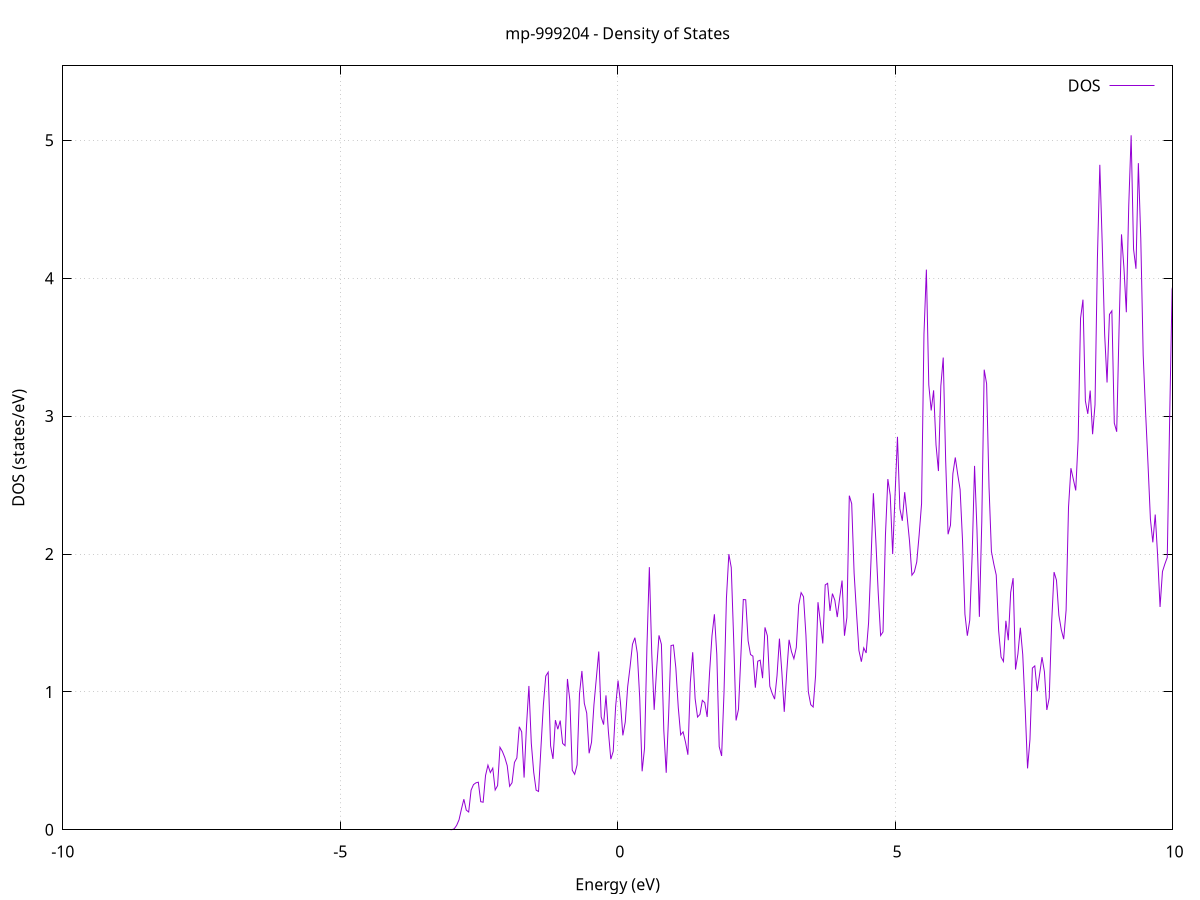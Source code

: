 set title 'mp-999204 - Density of States'
set xlabel 'Energy (eV)'
set ylabel 'DOS (states/eV)'
set grid
set xrange [-10:10]
set yrange [0:5.540]
set xzeroaxis lt -1
set terminal png size 800,600
set output 'mp-999204_dos_gnuplot.png'
plot '-' using 1:2 with lines title 'DOS'
-46.274800 0.000000
-46.231400 0.000000
-46.188000 0.000000
-46.144600 0.000000
-46.101200 0.000000
-46.057700 0.000000
-46.014300 0.000000
-45.970900 0.000000
-45.927500 0.000000
-45.884100 0.000000
-45.840700 0.000000
-45.797200 0.000000
-45.753800 0.000000
-45.710400 0.000000
-45.667000 0.000000
-45.623600 0.000000
-45.580200 0.000000
-45.536700 0.000000
-45.493300 0.000000
-45.449900 0.000000
-45.406500 0.000000
-45.363100 0.000000
-45.319700 0.000000
-45.276300 0.000000
-45.232800 0.000000
-45.189400 0.000000
-45.146000 0.000000
-45.102600 0.000000
-45.059200 0.000000
-45.015800 0.000000
-44.972300 0.000000
-44.928900 0.000000
-44.885500 0.000000
-44.842100 0.000000
-44.798700 0.000000
-44.755300 0.000000
-44.711800 0.000000
-44.668400 0.000000
-44.625000 0.000000
-44.581600 0.000000
-44.538200 0.000000
-44.494800 0.000000
-44.451300 0.000000
-44.407900 0.000000
-44.364500 0.000000
-44.321100 0.000000
-44.277700 0.000000
-44.234300 0.000000
-44.190800 0.000000
-44.147400 0.000000
-44.104000 0.000000
-44.060600 0.000000
-44.017200 0.000000
-43.973800 0.000000
-43.930300 0.000000
-43.886900 0.000000
-43.843500 0.000000
-43.800100 0.000000
-43.756700 0.000000
-43.713300 0.000000
-43.669800 0.000000
-43.626400 0.000000
-43.583000 0.000000
-43.539600 0.000000
-43.496200 0.000000
-43.452800 0.000000
-43.409300 0.000000
-43.365900 0.000000
-43.322500 0.000000
-43.279100 0.000000
-43.235700 0.000000
-43.192300 0.000000
-43.148800 0.000000
-43.105400 0.000000
-43.062000 0.000000
-43.018600 0.000000
-42.975200 0.000000
-42.931800 0.000000
-42.888400 0.000000
-42.844900 0.000000
-42.801500 0.000000
-42.758100 0.000000
-42.714700 0.000000
-42.671300 0.000000
-42.627900 0.000000
-42.584400 0.000000
-42.541000 0.000000
-42.497600 0.000000
-42.454200 0.006900
-42.410800 0.384000
-42.367400 5.280700
-42.323900 18.613800
-42.280500 17.289000
-42.237100 4.223700
-42.193700 0.263400
-42.150300 0.004000
-42.106900 0.000000
-42.063400 0.000000
-42.020000 0.000000
-41.976600 0.000000
-41.933200 0.000000
-41.889800 0.000000
-41.846400 0.000000
-41.802900 0.000000
-41.759500 0.000000
-41.716100 0.000000
-41.672700 0.000000
-41.629300 0.000000
-41.585900 0.000000
-41.542400 0.000000
-41.499000 0.000000
-41.455600 0.000000
-41.412200 0.000000
-41.368800 0.000000
-41.325400 0.000000
-41.281900 0.000000
-41.238500 0.000000
-41.195100 0.000000
-41.151700 0.000000
-41.108300 0.000000
-41.064900 0.000000
-41.021400 0.000000
-40.978000 0.000000
-40.934600 0.000000
-40.891200 0.000000
-40.847800 0.000000
-40.804400 0.000000
-40.760900 0.000000
-40.717500 0.000000
-40.674100 0.000000
-40.630700 0.000000
-40.587300 0.000000
-40.543900 0.000000
-40.500500 0.000000
-40.457000 0.000000
-40.413600 0.000000
-40.370200 0.000000
-40.326800 0.000000
-40.283400 0.000000
-40.240000 0.000000
-40.196500 0.000000
-40.153100 0.000000
-40.109700 0.000000
-40.066300 0.000000
-40.022900 0.000000
-39.979500 0.000000
-39.936000 0.000000
-39.892600 0.000000
-39.849200 0.000000
-39.805800 0.000000
-39.762400 0.000000
-39.719000 0.000000
-39.675500 0.000000
-39.632100 0.000000
-39.588700 0.000000
-39.545300 0.000000
-39.501900 0.000000
-39.458500 0.000000
-39.415000 0.000000
-39.371600 0.000000
-39.328200 0.000000
-39.284800 0.000000
-39.241400 0.000000
-39.198000 0.000000
-39.154500 0.000000
-39.111100 0.000000
-39.067700 0.000000
-39.024300 0.000000
-38.980900 0.000000
-38.937500 0.000000
-38.894000 0.000000
-38.850600 0.000000
-38.807200 0.000000
-38.763800 0.000000
-38.720400 0.000000
-38.677000 0.000000
-38.633500 0.000000
-38.590100 0.000000
-38.546700 0.000000
-38.503300 0.000000
-38.459900 0.000000
-38.416500 0.000000
-38.373000 0.000000
-38.329600 0.000000
-38.286200 0.000000
-38.242800 0.000000
-38.199400 0.000000
-38.156000 0.000000
-38.112600 0.000000
-38.069100 0.000000
-38.025700 0.000000
-37.982300 0.000000
-37.938900 0.000000
-37.895500 0.000000
-37.852100 0.000000
-37.808600 0.000000
-37.765200 0.000000
-37.721800 0.000000
-37.678400 0.000000
-37.635000 0.000000
-37.591600 0.000000
-37.548100 0.000000
-37.504700 0.000000
-37.461300 0.000000
-37.417900 0.000000
-37.374500 0.000000
-37.331100 0.000000
-37.287600 0.000000
-37.244200 0.000000
-37.200800 0.000000
-37.157400 0.000000
-37.114000 0.000000
-37.070600 0.000000
-37.027100 0.000000
-36.983700 0.000000
-36.940300 0.000000
-36.896900 0.000000
-36.853500 0.000000
-36.810100 0.000000
-36.766600 0.000000
-36.723200 0.000000
-36.679800 0.000000
-36.636400 0.000000
-36.593000 0.000000
-36.549600 0.000000
-36.506100 0.000000
-36.462700 0.000000
-36.419300 0.000000
-36.375900 0.000000
-36.332500 0.000000
-36.289100 0.000000
-36.245600 0.000000
-36.202200 0.000000
-36.158800 0.000000
-36.115400 0.000000
-36.072000 0.000000
-36.028600 0.000000
-35.985100 0.000000
-35.941700 0.000000
-35.898300 0.000000
-35.854900 0.000000
-35.811500 0.000000
-35.768100 0.000000
-35.724700 0.000000
-35.681200 0.000000
-35.637800 0.000000
-35.594400 0.000000
-35.551000 0.000000
-35.507600 0.000000
-35.464200 0.000000
-35.420700 0.000000
-35.377300 0.000000
-35.333900 0.000000
-35.290500 0.000000
-35.247100 0.000000
-35.203700 0.000000
-35.160200 0.000000
-35.116800 0.000000
-35.073400 0.000000
-35.030000 0.000000
-34.986600 0.000000
-34.943200 0.000000
-34.899700 0.000000
-34.856300 0.000000
-34.812900 0.000000
-34.769500 0.000000
-34.726100 0.000000
-34.682700 0.000000
-34.639200 0.000000
-34.595800 0.000000
-34.552400 0.000000
-34.509000 0.000000
-34.465600 0.000000
-34.422200 0.000000
-34.378700 0.000000
-34.335300 0.000000
-34.291900 0.000000
-34.248500 0.000000
-34.205100 0.000000
-34.161700 0.000000
-34.118200 0.000000
-34.074800 0.000000
-34.031400 0.000000
-33.988000 0.000000
-33.944600 0.000000
-33.901200 0.000000
-33.857700 0.000000
-33.814300 0.000000
-33.770900 0.000000
-33.727500 0.000000
-33.684100 0.000000
-33.640700 0.000000
-33.597200 0.000000
-33.553800 0.000000
-33.510400 0.000000
-33.467000 0.000000
-33.423600 0.000000
-33.380200 0.000000
-33.336800 0.000000
-33.293300 0.000000
-33.249900 0.000000
-33.206500 0.000000
-33.163100 0.000000
-33.119700 0.000000
-33.076300 0.000000
-33.032800 0.000000
-32.989400 0.000000
-32.946000 0.000000
-32.902600 0.000000
-32.859200 0.000000
-32.815800 0.000000
-32.772300 0.000000
-32.728900 0.000000
-32.685500 0.000000
-32.642100 0.000000
-32.598700 0.000000
-32.555300 0.000000
-32.511800 0.000000
-32.468400 0.000000
-32.425000 0.000000
-32.381600 0.000000
-32.338200 0.000000
-32.294800 0.000000
-32.251300 0.000000
-32.207900 0.000000
-32.164500 0.000000
-32.121100 0.000000
-32.077700 0.000000
-32.034300 0.000000
-31.990800 0.000000
-31.947400 0.000000
-31.904000 0.000000
-31.860600 0.000000
-31.817200 0.000000
-31.773800 0.000000
-31.730300 0.000000
-31.686900 0.000000
-31.643500 0.000000
-31.600100 0.000000
-31.556700 0.000000
-31.513300 0.000000
-31.469800 0.000000
-31.426400 0.000000
-31.383000 0.000000
-31.339600 0.000000
-31.296200 0.000000
-31.252800 0.000000
-31.209400 0.000000
-31.165900 0.000000
-31.122500 0.000000
-31.079100 0.000000
-31.035700 0.000000
-30.992300 0.000000
-30.948900 0.000000
-30.905400 0.000000
-30.862000 0.000000
-30.818600 0.000000
-30.775200 0.000000
-30.731800 0.000000
-30.688400 0.000000
-30.644900 0.000000
-30.601500 0.000000
-30.558100 0.000000
-30.514700 0.000000
-30.471300 0.000000
-30.427900 0.000000
-30.384400 0.000000
-30.341000 0.000000
-30.297600 0.000000
-30.254200 0.000000
-30.210800 0.000000
-30.167400 0.000000
-30.123900 0.000000
-30.080500 0.000000
-30.037100 0.000000
-29.993700 0.000000
-29.950300 0.000000
-29.906900 0.000000
-29.863400 0.000000
-29.820000 0.000000
-29.776600 0.000000
-29.733200 0.000000
-29.689800 0.000000
-29.646400 0.000000
-29.602900 0.000000
-29.559500 0.000000
-29.516100 0.000000
-29.472700 0.000000
-29.429300 0.000000
-29.385900 0.000000
-29.342400 0.000000
-29.299000 0.000000
-29.255600 0.000000
-29.212200 0.000000
-29.168800 0.000000
-29.125400 0.000000
-29.081900 0.000000
-29.038500 0.000000
-28.995100 0.000000
-28.951700 0.000000
-28.908300 0.000000
-28.864900 0.000000
-28.821500 0.000000
-28.778000 0.000000
-28.734600 0.000000
-28.691200 0.000000
-28.647800 0.000000
-28.604400 0.000000
-28.561000 0.000000
-28.517500 0.000000
-28.474100 0.000000
-28.430700 0.000000
-28.387300 0.000000
-28.343900 0.000000
-28.300500 0.000000
-28.257000 0.000000
-28.213600 0.000000
-28.170200 0.000000
-28.126800 0.000000
-28.083400 0.000000
-28.040000 0.000000
-27.996500 0.000000
-27.953100 0.000000
-27.909700 0.000000
-27.866300 0.000000
-27.822900 0.000000
-27.779500 0.000000
-27.736000 0.000000
-27.692600 0.000000
-27.649200 0.000000
-27.605800 0.000000
-27.562400 0.000000
-27.519000 0.000000
-27.475500 0.000000
-27.432100 0.000000
-27.388700 0.000000
-27.345300 0.000000
-27.301900 0.000000
-27.258500 0.000000
-27.215000 0.000000
-27.171600 0.000000
-27.128200 0.000000
-27.084800 0.000000
-27.041400 0.000000
-26.998000 0.000000
-26.954500 0.000000
-26.911100 0.000000
-26.867700 0.000000
-26.824300 0.000000
-26.780900 0.000000
-26.737500 0.000000
-26.694000 0.000000
-26.650600 0.000000
-26.607200 0.000000
-26.563800 0.000000
-26.520400 0.000000
-26.477000 0.000000
-26.433600 0.000000
-26.390100 0.000000
-26.346700 0.000000
-26.303300 0.000000
-26.259900 0.000000
-26.216500 0.000000
-26.173100 0.000000
-26.129600 0.000000
-26.086200 0.000000
-26.042800 0.000000
-25.999400 0.000000
-25.956000 0.000000
-25.912600 0.000000
-25.869100 0.000000
-25.825700 0.000000
-25.782300 0.000000
-25.738900 0.000000
-25.695500 0.000000
-25.652100 0.000000
-25.608600 0.000000
-25.565200 0.000000
-25.521800 0.000000
-25.478400 0.000000
-25.435000 0.000000
-25.391600 0.000000
-25.348100 0.000000
-25.304700 0.000000
-25.261300 0.000000
-25.217900 0.000000
-25.174500 0.000000
-25.131100 0.000000
-25.087600 0.000000
-25.044200 0.000000
-25.000800 0.000000
-24.957400 0.000000
-24.914000 0.000000
-24.870600 0.000000
-24.827100 0.000000
-24.783700 0.000000
-24.740300 0.000000
-24.696900 0.000000
-24.653500 0.000000
-24.610100 0.000000
-24.566600 0.000000
-24.523200 0.000000
-24.479800 0.000000
-24.436400 0.000000
-24.393000 0.000000
-24.349600 0.000000
-24.306100 0.000000
-24.262700 0.000000
-24.219300 0.000000
-24.175900 0.000000
-24.132500 0.000000
-24.089100 0.000000
-24.045700 0.000000
-24.002200 0.000000
-23.958800 0.000000
-23.915400 0.000000
-23.872000 0.000000
-23.828600 0.000000
-23.785200 0.000000
-23.741700 0.000000
-23.698300 0.000000
-23.654900 0.000000
-23.611500 0.000000
-23.568100 0.000000
-23.524700 0.000000
-23.481200 0.000000
-23.437800 0.000000
-23.394400 0.000000
-23.351000 0.000000
-23.307600 0.000000
-23.264200 0.000000
-23.220700 0.000000
-23.177300 0.000000
-23.133900 0.000000
-23.090500 0.000000
-23.047100 0.000000
-23.003700 0.000000
-22.960200 0.000000
-22.916800 0.000000
-22.873400 0.000000
-22.830000 0.000000
-22.786600 0.000000
-22.743200 0.000000
-22.699700 0.000000
-22.656300 0.000000
-22.612900 0.000000
-22.569500 0.000000
-22.526100 0.000000
-22.482700 0.000000
-22.439200 0.000000
-22.395800 0.000000
-22.352400 0.000000
-22.309000 0.000000
-22.265600 0.000000
-22.222200 0.000000
-22.178700 0.000000
-22.135300 0.000000
-22.091900 0.000000
-22.048500 0.000000
-22.005100 0.000000
-21.961700 0.000000
-21.918200 0.000000
-21.874800 0.000000
-21.831400 0.000000
-21.788000 0.000000
-21.744600 0.000000
-21.701200 0.000000
-21.657800 0.000000
-21.614300 0.000000
-21.570900 0.000000
-21.527500 0.000000
-21.484100 0.000000
-21.440700 0.000000
-21.397300 0.000000
-21.353800 0.000000
-21.310400 0.000000
-21.267000 0.000000
-21.223600 0.005700
-21.180200 0.419100
-21.136800 7.974300
-21.093300 41.043900
-21.049900 59.966000
-21.006500 25.529500
-20.963100 3.148600
-20.919700 0.108700
-20.876300 0.001000
-20.832800 0.000000
-20.789400 0.000000
-20.746000 0.000000
-20.702600 0.000000
-20.659200 0.000000
-20.615800 0.000000
-20.572300 0.000000
-20.528900 0.000000
-20.485500 0.000000
-20.442100 0.000000
-20.398700 0.000000
-20.355300 0.000000
-20.311800 0.000000
-20.268400 0.000000
-20.225000 0.000000
-20.181600 0.000000
-20.138200 0.000000
-20.094800 0.000000
-20.051300 0.000000
-20.007900 0.000000
-19.964500 0.000000
-19.921100 0.000000
-19.877700 0.000000
-19.834300 0.000000
-19.790800 0.000000
-19.747400 0.000000
-19.704000 0.000000
-19.660600 0.000000
-19.617200 0.000000
-19.573800 0.000000
-19.530300 0.000000
-19.486900 0.000000
-19.443500 0.000000
-19.400100 0.000000
-19.356700 0.000000
-19.313300 0.000000
-19.269900 0.000000
-19.226400 0.000000
-19.183000 0.000000
-19.139600 0.000000
-19.096200 0.000000
-19.052800 0.000000
-19.009400 0.000000
-18.965900 0.000000
-18.922500 0.000000
-18.879100 0.000000
-18.835700 0.000000
-18.792300 0.000000
-18.748900 0.000000
-18.705400 0.000000
-18.662000 0.000000
-18.618600 0.000000
-18.575200 0.000000
-18.531800 0.000000
-18.488400 0.000000
-18.444900 0.000000
-18.401500 0.000000
-18.358100 0.000000
-18.314700 0.000000
-18.271300 0.000000
-18.227900 0.000000
-18.184400 0.000000
-18.141000 0.000000
-18.097600 0.000000
-18.054200 0.000000
-18.010800 0.000000
-17.967400 0.000000
-17.923900 0.000000
-17.880500 0.000000
-17.837100 0.000000
-17.793700 0.000000
-17.750300 0.000000
-17.706900 0.000000
-17.663400 0.000000
-17.620000 0.000000
-17.576600 0.000000
-17.533200 0.000000
-17.489800 0.000000
-17.446400 0.000000
-17.402900 0.000000
-17.359500 0.000000
-17.316100 0.000000
-17.272700 0.000000
-17.229300 0.000000
-17.185900 0.000000
-17.142500 0.000000
-17.099000 0.000000
-17.055600 0.000000
-17.012200 0.000000
-16.968800 0.000000
-16.925400 0.000000
-16.882000 0.000000
-16.838500 0.000000
-16.795100 0.000000
-16.751700 0.000000
-16.708300 0.000000
-16.664900 0.000000
-16.621500 0.000000
-16.578000 0.000000
-16.534600 0.000000
-16.491200 0.000000
-16.447800 0.000000
-16.404400 0.000000
-16.361000 0.000000
-16.317500 0.000000
-16.274100 0.000000
-16.230700 0.000000
-16.187300 0.000000
-16.143900 0.000000
-16.100500 0.000000
-16.057000 0.000000
-16.013600 0.000000
-15.970200 0.000000
-15.926800 0.000000
-15.883400 0.000000
-15.840000 0.000000
-15.796500 0.000000
-15.753100 0.000000
-15.709700 0.000000
-15.666300 0.000000
-15.622900 0.000000
-15.579500 0.000000
-15.536000 0.000000
-15.492600 0.000000
-15.449200 0.000000
-15.405800 0.000000
-15.362400 0.000000
-15.319000 0.000000
-15.275500 0.000000
-15.232100 0.000000
-15.188700 0.000000
-15.145300 0.000000
-15.101900 0.000000
-15.058500 0.000000
-15.015000 0.000000
-14.971600 0.000000
-14.928200 0.000000
-14.884800 0.000000
-14.841400 0.000000
-14.798000 0.000000
-14.754600 0.000000
-14.711100 0.000000
-14.667700 0.000000
-14.624300 0.000000
-14.580900 0.000000
-14.537500 0.000000
-14.494100 0.000000
-14.450600 0.000000
-14.407200 0.000000
-14.363800 0.000000
-14.320400 0.000000
-14.277000 0.000000
-14.233600 0.000000
-14.190100 0.000000
-14.146700 0.000000
-14.103300 0.000000
-14.059900 0.000000
-14.016500 0.000000
-13.973100 0.000000
-13.929600 0.000000
-13.886200 0.000000
-13.842800 0.000000
-13.799400 0.000000
-13.756000 0.000000
-13.712600 0.000000
-13.669100 0.000000
-13.625700 0.000000
-13.582300 0.000000
-13.538900 0.000000
-13.495500 0.000000
-13.452100 0.000000
-13.408600 0.000000
-13.365200 0.000000
-13.321800 0.000000
-13.278400 0.000000
-13.235000 0.000000
-13.191600 0.000000
-13.148100 0.000000
-13.104700 0.000000
-13.061300 0.000000
-13.017900 0.000000
-12.974500 0.000000
-12.931100 0.000000
-12.887600 0.000000
-12.844200 0.000000
-12.800800 0.000000
-12.757400 0.000000
-12.714000 0.000000
-12.670600 0.000000
-12.627100 0.000000
-12.583700 0.000000
-12.540300 0.000000
-12.496900 0.000000
-12.453500 0.000000
-12.410100 0.000000
-12.366700 0.000000
-12.323200 0.000000
-12.279800 0.000000
-12.236400 0.000000
-12.193000 0.000000
-12.149600 0.000000
-12.106200 0.000000
-12.062700 0.000000
-12.019300 0.000000
-11.975900 0.000000
-11.932500 0.000000
-11.889100 0.000000
-11.845700 0.000000
-11.802200 0.000000
-11.758800 0.000000
-11.715400 0.000000
-11.672000 0.000000
-11.628600 0.000000
-11.585200 0.000000
-11.541700 0.000000
-11.498300 0.000000
-11.454900 0.000000
-11.411500 0.000000
-11.368100 0.000000
-11.324700 0.000000
-11.281200 0.000000
-11.237800 0.000000
-11.194400 0.000000
-11.151000 0.000000
-11.107600 0.000000
-11.064200 0.000000
-11.020700 0.000000
-10.977300 0.000000
-10.933900 0.000000
-10.890500 0.000000
-10.847100 0.000000
-10.803700 0.000000
-10.760200 0.000000
-10.716800 0.000000
-10.673400 0.000000
-10.630000 0.000000
-10.586600 0.000000
-10.543200 0.000000
-10.499700 0.000000
-10.456300 0.000000
-10.412900 0.000000
-10.369500 0.000000
-10.326100 0.000000
-10.282700 0.000000
-10.239200 0.000000
-10.195800 0.000000
-10.152400 0.000000
-10.109000 0.000000
-10.065600 0.000000
-10.022200 0.000000
-9.978800 0.000000
-9.935300 0.000000
-9.891900 0.000000
-9.848500 0.000000
-9.805100 0.000000
-9.761700 0.000000
-9.718300 0.000000
-9.674800 0.000000
-9.631400 0.000000
-9.588000 0.000000
-9.544600 0.000000
-9.501200 0.000000
-9.457800 0.000000
-9.414300 0.000000
-9.370900 0.000000
-9.327500 0.000000
-9.284100 0.000000
-9.240700 0.000000
-9.197300 0.000000
-9.153800 0.000000
-9.110400 0.000000
-9.067000 0.000000
-9.023600 0.000000
-8.980200 0.000000
-8.936800 0.000000
-8.893300 0.000000
-8.849900 0.000000
-8.806500 0.000000
-8.763100 0.000000
-8.719700 0.000000
-8.676300 0.000000
-8.632800 0.000000
-8.589400 0.000000
-8.546000 0.000000
-8.502600 0.000000
-8.459200 0.000000
-8.415800 0.000000
-8.372300 0.000000
-8.328900 0.000000
-8.285500 0.000000
-8.242100 0.000000
-8.198700 0.000000
-8.155300 0.000000
-8.111800 0.000000
-8.068400 0.000000
-8.025000 0.000000
-7.981600 0.000000
-7.938200 0.000000
-7.894800 0.000000
-7.851300 0.000000
-7.807900 0.000000
-7.764500 0.000000
-7.721100 0.000000
-7.677700 0.000000
-7.634300 0.000000
-7.590900 0.000000
-7.547400 0.000000
-7.504000 0.000000
-7.460600 0.000000
-7.417200 0.000000
-7.373800 0.000000
-7.330400 0.000000
-7.286900 0.000000
-7.243500 0.000000
-7.200100 0.000000
-7.156700 0.000000
-7.113300 0.000000
-7.069900 0.000000
-7.026400 0.000000
-6.983000 0.000000
-6.939600 0.000000
-6.896200 0.000000
-6.852800 0.000000
-6.809400 0.000000
-6.765900 0.000000
-6.722500 0.000000
-6.679100 0.000000
-6.635700 0.000000
-6.592300 0.000000
-6.548900 0.000000
-6.505400 0.000000
-6.462000 0.000000
-6.418600 0.000000
-6.375200 0.000000
-6.331800 0.000000
-6.288400 0.000000
-6.244900 0.000000
-6.201500 0.000000
-6.158100 0.000000
-6.114700 0.000000
-6.071300 0.000000
-6.027900 0.000000
-5.984400 0.000000
-5.941000 0.000000
-5.897600 0.000000
-5.854200 0.000000
-5.810800 0.000000
-5.767400 0.000000
-5.723900 0.000000
-5.680500 0.000000
-5.637100 0.000000
-5.593700 0.000000
-5.550300 0.000000
-5.506900 0.000000
-5.463400 0.000000
-5.420000 0.000000
-5.376600 0.000000
-5.333200 0.000000
-5.289800 0.000000
-5.246400 0.000000
-5.203000 0.000000
-5.159500 0.000000
-5.116100 0.000000
-5.072700 0.000000
-5.029300 0.000000
-4.985900 0.000000
-4.942500 0.000000
-4.899000 0.000000
-4.855600 0.000000
-4.812200 0.000000
-4.768800 0.000000
-4.725400 0.000000
-4.682000 0.000000
-4.638500 0.000000
-4.595100 0.000000
-4.551700 0.000000
-4.508300 0.000000
-4.464900 0.000000
-4.421500 0.000000
-4.378000 0.000000
-4.334600 0.000000
-4.291200 0.000000
-4.247800 0.000000
-4.204400 0.000000
-4.161000 0.000000
-4.117500 0.000000
-4.074100 0.000000
-4.030700 0.000000
-3.987300 0.000000
-3.943900 0.000000
-3.900500 0.000000
-3.857000 0.000000
-3.813600 0.000000
-3.770200 0.000000
-3.726800 0.000000
-3.683400 0.000000
-3.640000 0.000000
-3.596500 0.000000
-3.553100 0.000000
-3.509700 0.000000
-3.466300 0.000000
-3.422900 0.000000
-3.379500 0.000000
-3.336000 0.000000
-3.292600 0.000000
-3.249200 0.000000
-3.205800 0.000000
-3.162400 0.000000
-3.119000 0.000000
-3.075600 0.000000
-3.032100 0.000000
-2.988700 0.000500
-2.945300 0.007300
-2.901900 0.031700
-2.858500 0.072500
-2.815100 0.150500
-2.771600 0.221900
-2.728200 0.142500
-2.684800 0.128900
-2.641400 0.287200
-2.598000 0.327500
-2.554600 0.340300
-2.511100 0.345200
-2.467700 0.203800
-2.424300 0.199700
-2.380900 0.393800
-2.337500 0.468600
-2.294100 0.415000
-2.250600 0.447000
-2.207200 0.288700
-2.163800 0.320000
-2.120400 0.598300
-2.077000 0.568000
-2.033600 0.524000
-1.990100 0.464800
-1.946700 0.315200
-1.903300 0.341400
-1.859900 0.488300
-1.816500 0.520900
-1.773100 0.747100
-1.729600 0.710300
-1.686200 0.378400
-1.642800 0.752900
-1.599400 1.043100
-1.556000 0.627100
-1.512600 0.416600
-1.469100 0.287300
-1.425700 0.278000
-1.382300 0.596100
-1.338900 0.904500
-1.295500 1.114800
-1.252100 1.142900
-1.208600 0.608700
-1.165200 0.513600
-1.121800 0.795100
-1.078400 0.729200
-1.035000 0.792000
-0.991600 0.626300
-0.948100 0.609900
-0.904700 1.093600
-0.861300 0.938100
-0.817900 0.432400
-0.774500 0.402100
-0.731100 0.470400
-0.687700 0.985200
-0.644200 1.151500
-0.600800 0.917200
-0.557400 0.846100
-0.514000 0.554700
-0.470600 0.635100
-0.427200 0.906400
-0.383700 1.101400
-0.340300 1.292700
-0.296900 0.818500
-0.253500 0.762800
-0.210100 0.974600
-0.166700 0.711400
-0.123200 0.512100
-0.079800 0.567800
-0.036400 0.893700
0.007000 1.082300
0.050400 0.923100
0.093800 0.684600
0.137300 0.781400
0.180700 1.037600
0.224100 1.181500
0.267500 1.345600
0.310900 1.392900
0.354300 1.280800
0.397800 0.956400
0.441200 0.424000
0.484600 0.591300
0.528000 1.328400
0.571400 1.904800
0.614800 1.276600
0.658300 0.869800
0.701700 1.161100
0.745100 1.410000
0.788500 1.345100
0.831900 0.721100
0.875300 0.413500
0.918800 0.831100
0.962200 1.336100
1.005600 1.339900
1.049000 1.173400
1.092400 0.888400
1.135800 0.688000
1.179300 0.710100
1.222700 0.636100
1.266100 0.544100
1.309500 1.067300
1.352900 1.287400
1.396300 0.951800
1.439800 0.817500
1.483200 0.836800
1.526600 0.938500
1.570000 0.921900
1.613400 0.818000
1.656800 1.140400
1.700200 1.407200
1.743700 1.562900
1.787100 1.271600
1.830500 0.602700
1.873900 0.535300
1.917300 0.999300
1.960700 1.679700
2.004200 1.999300
2.047600 1.901800
2.091000 1.382800
2.134400 0.792800
2.177800 0.873600
2.221200 1.264000
2.264700 1.670100
2.308100 1.668100
2.351500 1.370500
2.394900 1.270900
2.438300 1.259200
2.481700 1.030400
2.525200 1.222500
2.568600 1.230100
2.612000 1.099400
2.655400 1.467800
2.698800 1.406200
2.742200 1.041000
2.785700 0.988600
2.829100 0.947300
2.872500 1.118300
2.915900 1.386000
2.959300 1.144200
3.002700 0.855500
3.046200 1.133300
3.089600 1.378000
3.133000 1.291800
3.176400 1.240300
3.219800 1.322200
3.263200 1.629400
3.306700 1.719800
3.350100 1.690200
3.393500 1.411500
3.436900 1.000000
3.480300 0.907300
3.523700 0.890300
3.567200 1.117600
3.610600 1.650400
3.654000 1.502500
3.697400 1.351200
3.740800 1.775700
3.784200 1.787400
3.827700 1.586900
3.871100 1.712700
3.914500 1.664400
3.957900 1.542500
4.001300 1.680700
4.044700 1.807500
4.088100 1.407300
4.131600 1.539200
4.175000 2.423000
4.218400 2.364700
4.261800 1.861800
4.305200 1.572400
4.348600 1.300100
4.392100 1.219000
4.435500 1.319200
4.478900 1.282200
4.522300 1.499900
4.565700 1.946900
4.609100 2.440600
4.652600 2.101900
4.696000 1.720800
4.739400 1.408700
4.782800 1.435000
4.826200 2.133000
4.869600 2.543400
4.913100 2.425300
4.956500 1.999700
4.999900 2.429600
5.043300 2.850000
5.086700 2.328900
5.130100 2.240800
5.173600 2.448200
5.217000 2.272800
5.260400 2.093300
5.303800 1.846300
5.347200 1.870400
5.390600 1.941900
5.434100 2.140200
5.477500 2.365000
5.520900 3.594600
5.564300 4.062600
5.607700 3.226400
5.651100 3.040900
5.694600 3.186900
5.738000 2.791500
5.781400 2.601700
5.824800 3.219000
5.868200 3.424700
5.911600 2.682200
5.955100 2.143100
5.998500 2.208400
6.041900 2.582400
6.085300 2.699900
6.128700 2.577900
6.172100 2.468000
6.215600 2.098300
6.259000 1.563600
6.302400 1.407300
6.345800 1.519300
6.389200 1.989000
6.432600 2.639100
6.476000 2.176000
6.519500 1.544400
6.562900 2.234100
6.606300 3.336800
6.649700 3.235100
6.693100 2.487900
6.736500 2.017900
6.780000 1.926600
6.823400 1.847300
6.866800 1.443600
6.910200 1.252900
6.953600 1.220300
6.997000 1.515800
7.040500 1.374700
7.083900 1.722300
7.127300 1.825000
7.170700 1.162100
7.214100 1.275900
7.257500 1.465600
7.301000 1.270500
7.344400 0.885200
7.387800 0.445100
7.431200 0.654700
7.474600 1.173000
7.518000 1.188400
7.561500 1.004100
7.604900 1.127500
7.648300 1.251900
7.691700 1.146200
7.735100 0.869000
7.778500 0.956600
7.822000 1.500500
7.865400 1.868800
7.908800 1.810400
7.952200 1.556000
7.995600 1.450800
8.039000 1.382500
8.082500 1.592700
8.125900 2.339000
8.169300 2.622300
8.212700 2.542400
8.256100 2.460900
8.299500 2.828400
8.343000 3.710000
8.386400 3.844500
8.429800 3.110300
8.473200 3.016300
8.516600 3.185400
8.560000 2.868400
8.603500 3.082300
8.646900 4.148200
8.690300 4.822400
8.733700 4.247300
8.777100 3.594800
8.820500 3.243700
8.863900 3.737700
8.907400 3.763600
8.950800 2.949400
8.994200 2.886500
9.037600 3.644500
9.081000 4.318100
9.124400 4.078500
9.167900 3.753100
9.211300 4.524200
9.254700 5.036700
9.298100 4.211000
9.341500 4.068400
9.384900 4.834500
9.428400 4.287500
9.471800 3.442400
9.515200 3.028600
9.558600 2.651600
9.602000 2.253300
9.645400 2.084300
9.688900 2.286200
9.732300 1.986300
9.775700 1.616000
9.819100 1.872500
9.862500 1.927400
9.905900 1.975700
9.949400 2.993000
9.992800 3.919200
10.036200 4.020000
10.079600 3.664900
10.123000 2.833700
10.166400 2.768500
10.209900 3.037000
10.253300 2.950000
10.296700 2.830900
10.340100 2.942600
10.383500 2.574100
10.426900 2.511600
10.470400 3.256600
10.513800 4.302400
10.557200 5.106700
10.600600 4.678200
10.644000 3.565500
10.687400 3.154700
10.730900 3.243900
10.774300 3.488000
10.817700 3.880700
10.861100 4.093000
10.904500 4.278100
10.947900 4.570400
10.991400 4.033300
11.034800 3.147300
11.078200 2.392600
11.121600 1.943900
11.165000 2.046800
11.208400 2.693400
11.251800 2.965300
11.295300 2.721100
11.338700 2.693700
11.382100 2.104700
11.425500 2.186000
11.468900 2.543800
11.512300 2.373200
11.555800 2.178600
11.599200 2.172900
11.642600 2.044400
11.686000 1.987800
11.729400 2.155500
11.772800 2.414400
11.816300 2.118300
11.859700 1.706500
11.903100 1.745000
11.946500 1.919800
11.989900 2.217500
12.033300 2.297500
12.076800 1.996900
12.120200 1.622100
12.163600 1.620200
12.207000 1.938100
12.250400 2.311700
12.293800 2.359400
12.337300 2.566700
12.380700 3.338900
12.424100 3.281700
12.467500 2.629500
12.510900 2.886500
12.554300 3.240500
12.597800 3.269600
12.641200 3.263400
12.684600 2.717900
12.728000 2.430800
12.771400 2.836100
12.814800 3.120300
12.858300 2.757600
12.901700 2.358300
12.945100 2.128700
12.988500 2.593500
13.031900 3.173000
13.075300 3.584600
13.118800 3.763100
13.162200 3.642100
13.205600 3.110500
13.249000 2.743900
13.292400 2.440600
13.335800 2.276400
13.379200 2.391600
13.422700 2.368500
13.466100 2.605800
13.509500 2.829900
13.552900 2.895600
13.596300 2.763600
13.639700 2.132000
13.683200 1.817900
13.726600 1.993600
13.770000 1.886000
13.813400 1.697400
13.856800 1.471300
13.900200 1.451300
13.943700 1.798200
13.987100 2.343300
14.030500 2.869900
14.073900 3.097400
14.117300 2.713500
14.160700 2.338500
14.204200 2.673800
14.247600 2.856000
14.291000 2.544100
14.334400 2.208000
14.377800 2.496900
14.421200 2.921100
14.464700 2.608100
14.508100 2.021400
14.551500 2.060400
14.594900 2.393100
14.638300 2.698600
14.681700 2.982000
14.725200 2.950700
14.768600 2.633500
14.812000 2.459000
14.855400 2.588800
14.898800 2.435600
14.942200 2.259600
14.985700 2.117700
15.029100 2.274000
15.072500 2.764700
15.115900 2.998200
15.159300 3.111600
15.202700 3.121400
15.246200 2.592700
15.289600 2.421500
15.333000 2.526400
15.376400 2.578200
15.419800 2.504500
15.463200 2.649300
15.506700 2.458700
15.550100 1.674200
15.593500 1.469600
15.636900 2.118300
15.680300 2.312400
15.723700 2.044000
15.767100 1.838900
15.810600 2.237800
15.854000 2.697700
15.897400 2.480000
15.940800 2.187500
15.984200 2.304100
16.027600 2.250600
16.071100 2.297500
16.114500 2.100400
16.157900 2.361700
16.201300 2.441700
16.244700 2.073100
16.288100 1.940300
16.331600 1.655900
16.375000 1.957800
16.418400 2.705100
16.461800 2.989800
16.505200 2.788000
16.548600 2.331000
16.592100 2.004700
16.635500 1.939300
16.678900 1.831800
16.722300 1.867900
16.765700 2.093000
16.809100 2.064500
16.852600 2.205200
16.896000 2.835100
16.939400 3.003100
16.982800 2.506000
17.026200 2.065800
17.069600 2.281900
17.113100 2.631800
17.156500 2.407700
17.199900 2.259500
17.243300 2.380300
17.286700 2.321900
17.330100 2.287000
17.373600 2.629500
17.417000 2.635900
17.460400 2.621900
17.503800 2.828400
17.547200 2.528100
17.590600 2.218800
17.634100 2.556200
17.677500 2.226100
17.720900 1.962300
17.764300 2.376300
17.807700 2.878000
17.851100 3.300000
17.894600 2.607100
17.938000 1.706700
17.981400 2.183600
18.024800 2.915900
18.068200 2.473200
18.111600 1.872900
18.155000 1.789200
18.198500 2.086700
18.241900 2.730000
18.285300 3.050400
18.328700 3.036600
18.372100 3.080600
18.415500 2.981500
18.459000 2.363300
18.502400 2.000500
18.545800 2.169900
18.589200 2.242600
18.632600 2.292500
18.676000 2.837900
18.719500 2.979600
18.762900 2.643200
18.806300 2.271700
18.849700 2.018400
18.893100 2.078200
18.936500 2.603700
18.980000 2.655000
19.023400 2.532800
19.066800 2.480800
19.110200 2.102300
19.153600 2.260700
19.197000 2.660300
19.240500 2.569400
19.283900 2.342900
19.327300 1.881500
19.370700 1.747400
19.414100 1.694500
19.457500 1.668400
19.501000 2.310200
19.544400 2.913100
19.587800 2.928700
19.631200 2.939300
19.674600 2.658900
19.718000 2.312900
19.761500 2.482300
19.804900 2.575600
19.848300 2.897200
19.891700 3.079300
19.935100 2.849400
19.978500 2.607600
20.022000 1.759100
20.065400 1.077200
20.108800 1.337900
20.152200 2.625100
20.195600 3.420400
20.239000 3.256200
20.282500 3.591200
20.325900 4.143600
20.369300 4.040200
20.412700 3.562900
20.456100 2.991500
20.499500 2.469100
20.542900 2.180300
20.586400 1.849400
20.629800 1.956000
20.673200 2.512300
20.716600 2.640500
20.760000 2.392800
20.803400 2.153000
20.846900 2.614600
20.890300 3.014400
20.933700 2.518700
20.977100 2.334500
21.020500 2.564300
21.063900 2.882500
21.107400 3.418400
21.150800 3.373700
21.194200 2.890500
21.237600 2.637200
21.281000 2.684300
21.324400 2.549500
21.367900 2.261300
21.411300 2.626700
21.454700 2.475800
21.498100 1.833600
21.541500 1.979500
21.584900 2.268700
21.628400 2.128700
21.671800 1.857000
21.715200 1.735300
21.758600 1.856700
21.802000 2.037100
21.845400 2.185500
21.888900 3.167000
21.932300 4.039400
21.975700 4.055000
22.019100 3.436300
22.062500 3.333300
22.105900 3.379900
22.149400 3.306100
22.192800 3.760500
22.236200 3.425300
22.279600 3.148400
22.323000 3.532300
22.366400 3.391500
22.409900 2.507900
22.453300 2.523300
22.496700 3.043100
22.540100 3.089200
22.583500 3.144400
22.626900 3.511700
22.670400 3.415800
22.713800 2.689800
22.757200 2.503800
22.800600 2.971600
22.844000 3.147300
22.887400 3.078600
22.930800 3.213900
22.974300 2.613700
23.017700 1.799200
23.061100 1.934300
23.104500 2.499100
23.147900 2.483300
23.191300 2.473500
23.234800 3.214600
23.278200 3.125500
23.321600 2.451400
23.365000 2.613400
23.408400 3.072900
23.451800 2.548600
23.495300 2.118400
23.538700 2.576000
23.582100 3.181400
23.625500 3.172400
23.668900 2.312200
23.712300 1.990300
23.755800 2.081500
23.799200 2.567100
23.842600 2.688200
23.886000 2.007500
23.929400 2.512800
23.972800 3.566400
24.016300 3.826600
24.059700 3.438900
24.103100 2.635400
24.146500 2.384000
24.189900 3.046800
24.233300 4.023600
24.276800 3.895700
24.320200 2.991500
24.363600 2.411700
24.407000 2.566700
24.450400 2.647900
24.493800 2.195600
24.537300 2.149700
24.580700 1.957600
24.624100 1.968300
24.667500 2.390900
24.710900 2.545700
24.754300 2.445100
24.797800 2.863600
24.841200 3.948300
24.884600 3.929100
24.928000 3.143400
24.971400 2.745800
25.014800 2.591700
25.058300 2.413100
25.101700 2.159900
25.145100 1.969800
25.188500 2.555800
25.231900 3.050300
25.275300 3.086000
25.318700 2.767100
25.362200 2.830200
25.405600 3.033700
25.449000 2.622100
25.492400 2.635100
25.535800 2.766900
25.579200 2.536000
25.622700 2.513500
25.666100 2.920400
25.709500 3.077600
25.752900 3.073200
25.796300 3.326500
25.839700 3.643400
25.883200 3.774400
25.926600 3.675400
25.970000 3.140800
26.013400 2.401200
26.056800 2.636600
26.100200 3.361500
26.143700 3.581100
26.187100 3.319600
26.230500 2.678700
26.273900 2.643900
26.317300 3.383700
26.360700 3.993600
26.404200 3.465800
26.447600 2.533900
26.491000 2.341800
26.534400 2.364200
26.577800 2.708900
26.621200 2.339900
26.664700 2.217200
26.708100 3.082800
26.751500 3.188300
26.794900 3.233800
26.838300 3.380800
26.881700 3.479600
26.925200 3.583600
26.968600 3.480000
27.012000 3.012900
27.055400 2.609900
27.098800 2.963900
27.142200 3.470100
27.185700 3.595700
27.229100 2.913400
27.272500 2.613500
27.315900 3.020900
27.359300 3.720400
27.402700 4.113500
27.446100 3.750000
27.489600 2.961700
27.533000 2.741700
27.576400 2.940300
27.619800 2.979000
27.663200 2.337200
27.706600 2.008400
27.750100 2.458300
27.793500 3.171800
27.836900 3.109200
27.880300 2.473400
27.923700 2.015200
27.967100 2.253900
28.010600 2.487300
28.054000 2.474800
28.097400 2.581700
28.140800 3.410200
28.184200 4.333500
28.227600 4.393800
28.271100 4.075600
28.314500 3.572700
28.357900 3.246100
28.401300 2.903500
28.444700 2.723200
28.488100 2.565300
28.531600 2.469400
28.575000 2.834400
28.618400 3.191600
28.661800 2.834900
28.705200 2.437300
28.748600 2.655300
28.792100 2.902700
28.835500 2.741700
28.878900 2.781900
28.922300 2.968800
28.965700 3.223800
29.009100 3.499800
29.052600 3.570700
29.096000 3.528400
29.139400 3.187400
29.182800 2.873100
29.226200 2.953500
29.269600 2.581800
29.313100 1.950500
29.356500 1.636500
29.399900 2.011200
29.443300 2.592500
29.486700 2.914400
29.530100 2.575700
29.573600 2.279300
29.617000 2.278500
29.660400 2.658200
29.703800 3.205600
29.747200 3.570300
29.790600 3.524700
29.834000 3.828100
29.877500 3.734600
29.920900 3.465300
29.964300 3.703500
30.007700 3.551300
30.051100 3.408000
30.094500 3.440800
30.138000 3.696100
30.181400 3.580300
30.224800 3.614800
30.268200 3.470500
30.311600 3.305800
30.355000 2.929000
30.398500 2.355800
30.441900 2.478100
30.485300 2.936700
30.528700 2.602400
30.572100 2.191100
30.615500 2.348500
30.659000 2.839300
30.702400 2.791800
30.745800 2.076000
30.789200 2.000300
30.832600 2.055900
30.876000 2.521900
30.919500 2.969300
30.962900 2.984800
31.006300 3.129600
31.049700 2.954400
31.093100 2.793600
31.136500 2.790100
31.180000 2.945100
31.223400 2.802400
31.266800 2.782900
31.310200 3.135700
31.353600 2.877400
31.397000 2.770700
31.440500 3.184500
31.483900 3.131900
31.527300 2.656900
31.570700 2.305100
31.614100 2.475400
31.657500 2.628800
31.701000 2.473900
31.744400 2.379200
31.787800 2.529400
31.831200 2.554800
31.874600 2.353300
31.918000 2.194900
31.961500 2.494300
32.004900 2.936600
32.048300 2.748100
32.091700 2.524000
32.135100 2.787700
32.178500 2.984800
32.221900 2.905600
32.265400 2.723700
32.308800 2.580300
32.352200 2.724200
32.395600 2.426900
32.439000 2.390300
32.482400 2.789100
32.525900 3.015100
32.569300 2.545200
32.612700 2.154500
32.656100 2.628100
32.699500 3.083700
32.742900 2.868600
32.786400 2.574300
32.829800 2.851700
32.873200 3.426500
32.916600 3.296100
32.960000 2.332600
33.003400 2.000200
33.046900 2.469000
33.090300 2.541600
33.133700 2.225700
33.177100 2.232200
33.220500 2.472400
33.263900 2.524200
33.307400 2.238900
33.350800 2.432300
33.394200 2.635500
33.437600 2.821500
33.481000 3.147400
33.524400 3.073600
33.567900 2.999400
33.611300 3.210200
33.654700 2.867500
33.698100 2.292400
33.741500 2.093800
33.784900 2.081400
33.828400 2.349900
33.871800 3.176700
33.915200 3.403000
33.958600 3.265300
34.002000 3.022000
34.045400 2.355500
34.088900 2.370700
34.132300 2.591000
34.175700 2.794300
34.219100 2.565400
34.262500 2.036200
34.305900 1.943600
34.349400 1.736800
34.392800 1.252000
34.436200 1.172800
34.479600 1.532200
34.523000 1.698700
34.566400 1.763900
34.609800 2.128500
34.653300 2.589700
34.696700 2.646700
34.740100 2.166500
34.783500 1.782400
34.826900 1.390300
34.870300 1.343900
34.913800 0.891600
34.957200 0.822700
35.000600 1.180200
35.044000 0.940900
35.087400 0.932500
35.130800 1.331100
35.174300 1.371000
35.217700 0.819900
35.261100 0.308700
35.304500 0.072500
35.347900 0.046000
35.391300 0.067600
35.434800 0.049000
35.478200 0.091100
35.521600 0.210400
35.565000 0.265300
35.608400 0.236300
35.651800 0.188600
35.695300 0.170100
35.738700 0.146700
35.782100 0.064700
35.825500 0.024000
35.868900 0.073100
35.912300 0.091500
35.955800 0.030300
35.999200 0.002600
36.042600 0.000100
36.086000 0.002200
36.129400 0.014300
36.172800 0.024400
36.216300 0.011000
36.259700 0.001300
36.303100 0.000000
36.346500 0.000000
36.389900 0.000000
36.433300 0.000000
36.476800 0.000000
36.520200 0.000300
36.563600 0.004500
36.607000 0.019500
36.650400 0.022000
36.693800 0.006500
36.737300 0.000500
36.780700 0.000000
36.824100 0.000000
36.867500 0.000000
36.910900 0.000000
36.954300 0.000000
36.997700 0.000000
37.041200 0.000000
37.084600 0.000000
37.128000 0.000000
37.171400 0.000000
37.214800 0.000000
37.258200 0.000000
37.301700 0.000000
37.345100 0.000000
37.388500 0.000000
37.431900 0.000000
37.475300 0.000000
37.518700 0.000000
37.562200 0.000000
37.605600 0.000000
37.649000 0.000000
37.692400 0.000000
37.735800 0.000000
37.779200 0.000000
37.822700 0.000000
37.866100 0.000000
37.909500 0.000000
37.952900 0.000000
37.996300 0.000000
38.039700 0.000000
38.083200 0.000000
38.126600 0.000000
38.170000 0.000000
38.213400 0.000000
38.256800 0.000000
38.300200 0.000000
38.343700 0.000000
38.387100 0.000000
38.430500 0.000000
38.473900 0.000000
38.517300 0.000000
38.560700 0.000000
38.604200 0.000000
38.647600 0.000000
38.691000 0.000000
38.734400 0.000000
38.777800 0.000000
38.821200 0.000000
38.864700 0.000000
38.908100 0.000000
38.951500 0.000000
38.994900 0.000000
39.038300 0.000000
39.081700 0.000000
39.125200 0.000000
39.168600 0.000000
39.212000 0.000000
39.255400 0.000000
39.298800 0.000000
39.342200 0.000000
39.385600 0.000000
39.429100 0.000000
39.472500 0.000000
39.515900 0.000000
39.559300 0.000000
39.602700 0.000000
39.646100 0.000000
39.689600 0.000000
39.733000 0.000000
39.776400 0.000000
39.819800 0.000000
39.863200 0.000000
39.906600 0.000000
39.950100 0.000000
39.993500 0.000000
40.036900 0.000000
40.080300 0.000000
40.123700 0.000000
40.167100 0.000000
40.210600 0.000000
40.254000 0.000000
40.297400 0.000000
40.340800 0.000000
40.384200 0.000000
40.427600 0.000000
40.471100 0.000000
40.514500 0.000000
40.557900 0.000000
e
